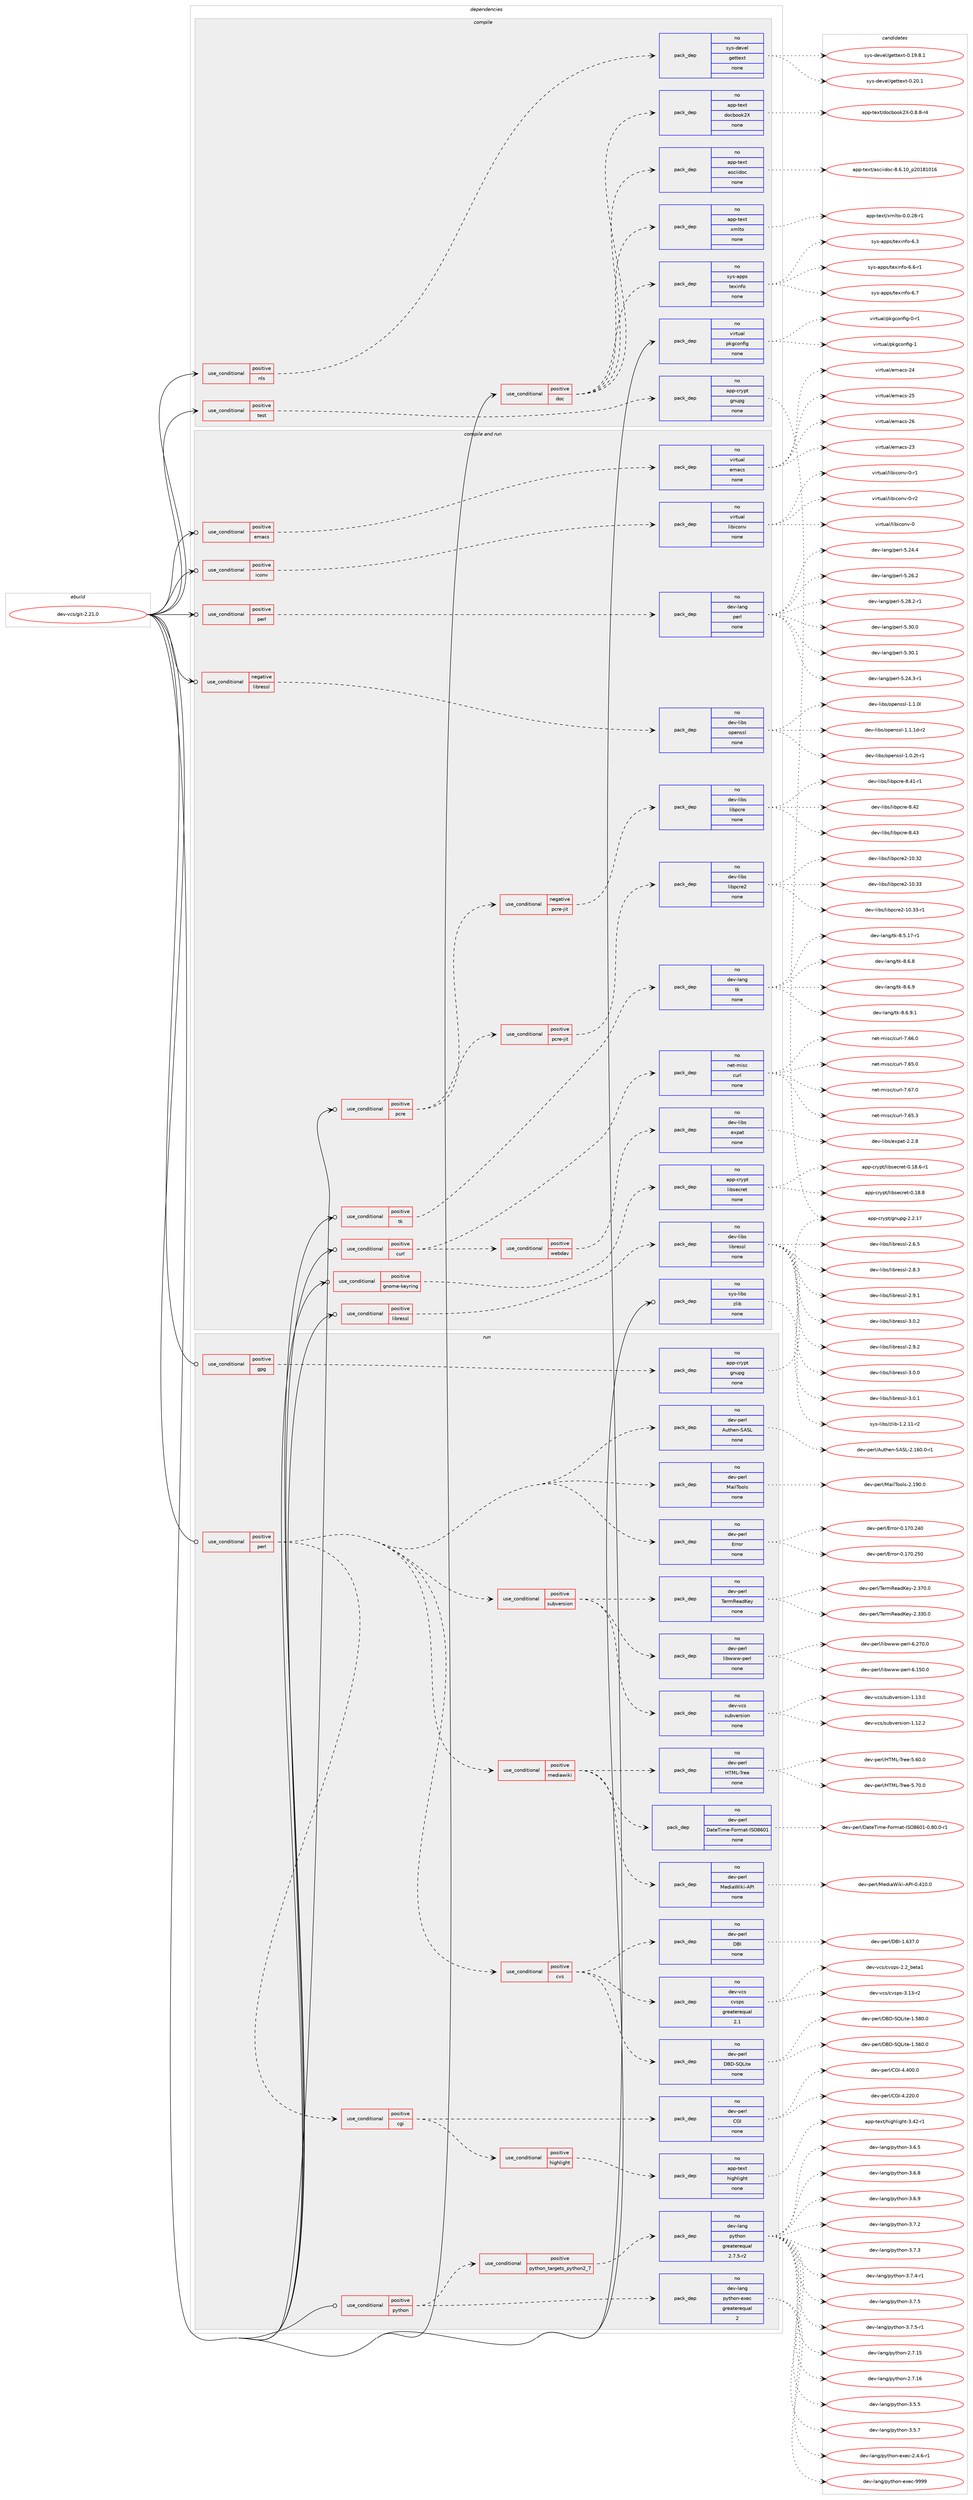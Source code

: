 digraph prolog {

# *************
# Graph options
# *************

newrank=true;
concentrate=true;
compound=true;
graph [rankdir=LR,fontname=Helvetica,fontsize=10,ranksep=1.5];#, ranksep=2.5, nodesep=0.2];
edge  [arrowhead=vee];
node  [fontname=Helvetica,fontsize=10];

# **********
# The ebuild
# **********

subgraph cluster_leftcol {
color=gray;
rank=same;
label=<<i>ebuild</i>>;
id [label="dev-vcs/git-2.21.0", color=red, width=4, href="../dev-vcs/git-2.21.0.svg"];
}

# ****************
# The dependencies
# ****************

subgraph cluster_midcol {
color=gray;
label=<<i>dependencies</i>>;
subgraph cluster_compile {
fillcolor="#eeeeee";
style=filled;
label=<<i>compile</i>>;
subgraph cond183577 {
dependency733646 [label=<<TABLE BORDER="0" CELLBORDER="1" CELLSPACING="0" CELLPADDING="4"><TR><TD ROWSPAN="3" CELLPADDING="10">use_conditional</TD></TR><TR><TD>positive</TD></TR><TR><TD>doc</TD></TR></TABLE>>, shape=none, color=red];
subgraph pack537841 {
dependency733647 [label=<<TABLE BORDER="0" CELLBORDER="1" CELLSPACING="0" CELLPADDING="4" WIDTH="220"><TR><TD ROWSPAN="6" CELLPADDING="30">pack_dep</TD></TR><TR><TD WIDTH="110">no</TD></TR><TR><TD>app-text</TD></TR><TR><TD>asciidoc</TD></TR><TR><TD>none</TD></TR><TR><TD></TD></TR></TABLE>>, shape=none, color=blue];
}
dependency733646:e -> dependency733647:w [weight=20,style="dashed",arrowhead="vee"];
subgraph pack537842 {
dependency733648 [label=<<TABLE BORDER="0" CELLBORDER="1" CELLSPACING="0" CELLPADDING="4" WIDTH="220"><TR><TD ROWSPAN="6" CELLPADDING="30">pack_dep</TD></TR><TR><TD WIDTH="110">no</TD></TR><TR><TD>app-text</TD></TR><TR><TD>docbook2X</TD></TR><TR><TD>none</TD></TR><TR><TD></TD></TR></TABLE>>, shape=none, color=blue];
}
dependency733646:e -> dependency733648:w [weight=20,style="dashed",arrowhead="vee"];
subgraph pack537843 {
dependency733649 [label=<<TABLE BORDER="0" CELLBORDER="1" CELLSPACING="0" CELLPADDING="4" WIDTH="220"><TR><TD ROWSPAN="6" CELLPADDING="30">pack_dep</TD></TR><TR><TD WIDTH="110">no</TD></TR><TR><TD>sys-apps</TD></TR><TR><TD>texinfo</TD></TR><TR><TD>none</TD></TR><TR><TD></TD></TR></TABLE>>, shape=none, color=blue];
}
dependency733646:e -> dependency733649:w [weight=20,style="dashed",arrowhead="vee"];
subgraph pack537844 {
dependency733650 [label=<<TABLE BORDER="0" CELLBORDER="1" CELLSPACING="0" CELLPADDING="4" WIDTH="220"><TR><TD ROWSPAN="6" CELLPADDING="30">pack_dep</TD></TR><TR><TD WIDTH="110">no</TD></TR><TR><TD>app-text</TD></TR><TR><TD>xmlto</TD></TR><TR><TD>none</TD></TR><TR><TD></TD></TR></TABLE>>, shape=none, color=blue];
}
dependency733646:e -> dependency733650:w [weight=20,style="dashed",arrowhead="vee"];
}
id:e -> dependency733646:w [weight=20,style="solid",arrowhead="vee"];
subgraph cond183578 {
dependency733651 [label=<<TABLE BORDER="0" CELLBORDER="1" CELLSPACING="0" CELLPADDING="4"><TR><TD ROWSPAN="3" CELLPADDING="10">use_conditional</TD></TR><TR><TD>positive</TD></TR><TR><TD>nls</TD></TR></TABLE>>, shape=none, color=red];
subgraph pack537845 {
dependency733652 [label=<<TABLE BORDER="0" CELLBORDER="1" CELLSPACING="0" CELLPADDING="4" WIDTH="220"><TR><TD ROWSPAN="6" CELLPADDING="30">pack_dep</TD></TR><TR><TD WIDTH="110">no</TD></TR><TR><TD>sys-devel</TD></TR><TR><TD>gettext</TD></TR><TR><TD>none</TD></TR><TR><TD></TD></TR></TABLE>>, shape=none, color=blue];
}
dependency733651:e -> dependency733652:w [weight=20,style="dashed",arrowhead="vee"];
}
id:e -> dependency733651:w [weight=20,style="solid",arrowhead="vee"];
subgraph cond183579 {
dependency733653 [label=<<TABLE BORDER="0" CELLBORDER="1" CELLSPACING="0" CELLPADDING="4"><TR><TD ROWSPAN="3" CELLPADDING="10">use_conditional</TD></TR><TR><TD>positive</TD></TR><TR><TD>test</TD></TR></TABLE>>, shape=none, color=red];
subgraph pack537846 {
dependency733654 [label=<<TABLE BORDER="0" CELLBORDER="1" CELLSPACING="0" CELLPADDING="4" WIDTH="220"><TR><TD ROWSPAN="6" CELLPADDING="30">pack_dep</TD></TR><TR><TD WIDTH="110">no</TD></TR><TR><TD>app-crypt</TD></TR><TR><TD>gnupg</TD></TR><TR><TD>none</TD></TR><TR><TD></TD></TR></TABLE>>, shape=none, color=blue];
}
dependency733653:e -> dependency733654:w [weight=20,style="dashed",arrowhead="vee"];
}
id:e -> dependency733653:w [weight=20,style="solid",arrowhead="vee"];
subgraph pack537847 {
dependency733655 [label=<<TABLE BORDER="0" CELLBORDER="1" CELLSPACING="0" CELLPADDING="4" WIDTH="220"><TR><TD ROWSPAN="6" CELLPADDING="30">pack_dep</TD></TR><TR><TD WIDTH="110">no</TD></TR><TR><TD>virtual</TD></TR><TR><TD>pkgconfig</TD></TR><TR><TD>none</TD></TR><TR><TD></TD></TR></TABLE>>, shape=none, color=blue];
}
id:e -> dependency733655:w [weight=20,style="solid",arrowhead="vee"];
}
subgraph cluster_compileandrun {
fillcolor="#eeeeee";
style=filled;
label=<<i>compile and run</i>>;
subgraph cond183580 {
dependency733656 [label=<<TABLE BORDER="0" CELLBORDER="1" CELLSPACING="0" CELLPADDING="4"><TR><TD ROWSPAN="3" CELLPADDING="10">use_conditional</TD></TR><TR><TD>negative</TD></TR><TR><TD>libressl</TD></TR></TABLE>>, shape=none, color=red];
subgraph pack537848 {
dependency733657 [label=<<TABLE BORDER="0" CELLBORDER="1" CELLSPACING="0" CELLPADDING="4" WIDTH="220"><TR><TD ROWSPAN="6" CELLPADDING="30">pack_dep</TD></TR><TR><TD WIDTH="110">no</TD></TR><TR><TD>dev-libs</TD></TR><TR><TD>openssl</TD></TR><TR><TD>none</TD></TR><TR><TD></TD></TR></TABLE>>, shape=none, color=blue];
}
dependency733656:e -> dependency733657:w [weight=20,style="dashed",arrowhead="vee"];
}
id:e -> dependency733656:w [weight=20,style="solid",arrowhead="odotvee"];
subgraph cond183581 {
dependency733658 [label=<<TABLE BORDER="0" CELLBORDER="1" CELLSPACING="0" CELLPADDING="4"><TR><TD ROWSPAN="3" CELLPADDING="10">use_conditional</TD></TR><TR><TD>positive</TD></TR><TR><TD>curl</TD></TR></TABLE>>, shape=none, color=red];
subgraph pack537849 {
dependency733659 [label=<<TABLE BORDER="0" CELLBORDER="1" CELLSPACING="0" CELLPADDING="4" WIDTH="220"><TR><TD ROWSPAN="6" CELLPADDING="30">pack_dep</TD></TR><TR><TD WIDTH="110">no</TD></TR><TR><TD>net-misc</TD></TR><TR><TD>curl</TD></TR><TR><TD>none</TD></TR><TR><TD></TD></TR></TABLE>>, shape=none, color=blue];
}
dependency733658:e -> dependency733659:w [weight=20,style="dashed",arrowhead="vee"];
subgraph cond183582 {
dependency733660 [label=<<TABLE BORDER="0" CELLBORDER="1" CELLSPACING="0" CELLPADDING="4"><TR><TD ROWSPAN="3" CELLPADDING="10">use_conditional</TD></TR><TR><TD>positive</TD></TR><TR><TD>webdav</TD></TR></TABLE>>, shape=none, color=red];
subgraph pack537850 {
dependency733661 [label=<<TABLE BORDER="0" CELLBORDER="1" CELLSPACING="0" CELLPADDING="4" WIDTH="220"><TR><TD ROWSPAN="6" CELLPADDING="30">pack_dep</TD></TR><TR><TD WIDTH="110">no</TD></TR><TR><TD>dev-libs</TD></TR><TR><TD>expat</TD></TR><TR><TD>none</TD></TR><TR><TD></TD></TR></TABLE>>, shape=none, color=blue];
}
dependency733660:e -> dependency733661:w [weight=20,style="dashed",arrowhead="vee"];
}
dependency733658:e -> dependency733660:w [weight=20,style="dashed",arrowhead="vee"];
}
id:e -> dependency733658:w [weight=20,style="solid",arrowhead="odotvee"];
subgraph cond183583 {
dependency733662 [label=<<TABLE BORDER="0" CELLBORDER="1" CELLSPACING="0" CELLPADDING="4"><TR><TD ROWSPAN="3" CELLPADDING="10">use_conditional</TD></TR><TR><TD>positive</TD></TR><TR><TD>emacs</TD></TR></TABLE>>, shape=none, color=red];
subgraph pack537851 {
dependency733663 [label=<<TABLE BORDER="0" CELLBORDER="1" CELLSPACING="0" CELLPADDING="4" WIDTH="220"><TR><TD ROWSPAN="6" CELLPADDING="30">pack_dep</TD></TR><TR><TD WIDTH="110">no</TD></TR><TR><TD>virtual</TD></TR><TR><TD>emacs</TD></TR><TR><TD>none</TD></TR><TR><TD></TD></TR></TABLE>>, shape=none, color=blue];
}
dependency733662:e -> dependency733663:w [weight=20,style="dashed",arrowhead="vee"];
}
id:e -> dependency733662:w [weight=20,style="solid",arrowhead="odotvee"];
subgraph cond183584 {
dependency733664 [label=<<TABLE BORDER="0" CELLBORDER="1" CELLSPACING="0" CELLPADDING="4"><TR><TD ROWSPAN="3" CELLPADDING="10">use_conditional</TD></TR><TR><TD>positive</TD></TR><TR><TD>gnome-keyring</TD></TR></TABLE>>, shape=none, color=red];
subgraph pack537852 {
dependency733665 [label=<<TABLE BORDER="0" CELLBORDER="1" CELLSPACING="0" CELLPADDING="4" WIDTH="220"><TR><TD ROWSPAN="6" CELLPADDING="30">pack_dep</TD></TR><TR><TD WIDTH="110">no</TD></TR><TR><TD>app-crypt</TD></TR><TR><TD>libsecret</TD></TR><TR><TD>none</TD></TR><TR><TD></TD></TR></TABLE>>, shape=none, color=blue];
}
dependency733664:e -> dependency733665:w [weight=20,style="dashed",arrowhead="vee"];
}
id:e -> dependency733664:w [weight=20,style="solid",arrowhead="odotvee"];
subgraph cond183585 {
dependency733666 [label=<<TABLE BORDER="0" CELLBORDER="1" CELLSPACING="0" CELLPADDING="4"><TR><TD ROWSPAN="3" CELLPADDING="10">use_conditional</TD></TR><TR><TD>positive</TD></TR><TR><TD>iconv</TD></TR></TABLE>>, shape=none, color=red];
subgraph pack537853 {
dependency733667 [label=<<TABLE BORDER="0" CELLBORDER="1" CELLSPACING="0" CELLPADDING="4" WIDTH="220"><TR><TD ROWSPAN="6" CELLPADDING="30">pack_dep</TD></TR><TR><TD WIDTH="110">no</TD></TR><TR><TD>virtual</TD></TR><TR><TD>libiconv</TD></TR><TR><TD>none</TD></TR><TR><TD></TD></TR></TABLE>>, shape=none, color=blue];
}
dependency733666:e -> dependency733667:w [weight=20,style="dashed",arrowhead="vee"];
}
id:e -> dependency733666:w [weight=20,style="solid",arrowhead="odotvee"];
subgraph cond183586 {
dependency733668 [label=<<TABLE BORDER="0" CELLBORDER="1" CELLSPACING="0" CELLPADDING="4"><TR><TD ROWSPAN="3" CELLPADDING="10">use_conditional</TD></TR><TR><TD>positive</TD></TR><TR><TD>libressl</TD></TR></TABLE>>, shape=none, color=red];
subgraph pack537854 {
dependency733669 [label=<<TABLE BORDER="0" CELLBORDER="1" CELLSPACING="0" CELLPADDING="4" WIDTH="220"><TR><TD ROWSPAN="6" CELLPADDING="30">pack_dep</TD></TR><TR><TD WIDTH="110">no</TD></TR><TR><TD>dev-libs</TD></TR><TR><TD>libressl</TD></TR><TR><TD>none</TD></TR><TR><TD></TD></TR></TABLE>>, shape=none, color=blue];
}
dependency733668:e -> dependency733669:w [weight=20,style="dashed",arrowhead="vee"];
}
id:e -> dependency733668:w [weight=20,style="solid",arrowhead="odotvee"];
subgraph cond183587 {
dependency733670 [label=<<TABLE BORDER="0" CELLBORDER="1" CELLSPACING="0" CELLPADDING="4"><TR><TD ROWSPAN="3" CELLPADDING="10">use_conditional</TD></TR><TR><TD>positive</TD></TR><TR><TD>pcre</TD></TR></TABLE>>, shape=none, color=red];
subgraph cond183588 {
dependency733671 [label=<<TABLE BORDER="0" CELLBORDER="1" CELLSPACING="0" CELLPADDING="4"><TR><TD ROWSPAN="3" CELLPADDING="10">use_conditional</TD></TR><TR><TD>positive</TD></TR><TR><TD>pcre-jit</TD></TR></TABLE>>, shape=none, color=red];
subgraph pack537855 {
dependency733672 [label=<<TABLE BORDER="0" CELLBORDER="1" CELLSPACING="0" CELLPADDING="4" WIDTH="220"><TR><TD ROWSPAN="6" CELLPADDING="30">pack_dep</TD></TR><TR><TD WIDTH="110">no</TD></TR><TR><TD>dev-libs</TD></TR><TR><TD>libpcre2</TD></TR><TR><TD>none</TD></TR><TR><TD></TD></TR></TABLE>>, shape=none, color=blue];
}
dependency733671:e -> dependency733672:w [weight=20,style="dashed",arrowhead="vee"];
}
dependency733670:e -> dependency733671:w [weight=20,style="dashed",arrowhead="vee"];
subgraph cond183589 {
dependency733673 [label=<<TABLE BORDER="0" CELLBORDER="1" CELLSPACING="0" CELLPADDING="4"><TR><TD ROWSPAN="3" CELLPADDING="10">use_conditional</TD></TR><TR><TD>negative</TD></TR><TR><TD>pcre-jit</TD></TR></TABLE>>, shape=none, color=red];
subgraph pack537856 {
dependency733674 [label=<<TABLE BORDER="0" CELLBORDER="1" CELLSPACING="0" CELLPADDING="4" WIDTH="220"><TR><TD ROWSPAN="6" CELLPADDING="30">pack_dep</TD></TR><TR><TD WIDTH="110">no</TD></TR><TR><TD>dev-libs</TD></TR><TR><TD>libpcre</TD></TR><TR><TD>none</TD></TR><TR><TD></TD></TR></TABLE>>, shape=none, color=blue];
}
dependency733673:e -> dependency733674:w [weight=20,style="dashed",arrowhead="vee"];
}
dependency733670:e -> dependency733673:w [weight=20,style="dashed",arrowhead="vee"];
}
id:e -> dependency733670:w [weight=20,style="solid",arrowhead="odotvee"];
subgraph cond183590 {
dependency733675 [label=<<TABLE BORDER="0" CELLBORDER="1" CELLSPACING="0" CELLPADDING="4"><TR><TD ROWSPAN="3" CELLPADDING="10">use_conditional</TD></TR><TR><TD>positive</TD></TR><TR><TD>perl</TD></TR></TABLE>>, shape=none, color=red];
subgraph pack537857 {
dependency733676 [label=<<TABLE BORDER="0" CELLBORDER="1" CELLSPACING="0" CELLPADDING="4" WIDTH="220"><TR><TD ROWSPAN="6" CELLPADDING="30">pack_dep</TD></TR><TR><TD WIDTH="110">no</TD></TR><TR><TD>dev-lang</TD></TR><TR><TD>perl</TD></TR><TR><TD>none</TD></TR><TR><TD></TD></TR></TABLE>>, shape=none, color=blue];
}
dependency733675:e -> dependency733676:w [weight=20,style="dashed",arrowhead="vee"];
}
id:e -> dependency733675:w [weight=20,style="solid",arrowhead="odotvee"];
subgraph cond183591 {
dependency733677 [label=<<TABLE BORDER="0" CELLBORDER="1" CELLSPACING="0" CELLPADDING="4"><TR><TD ROWSPAN="3" CELLPADDING="10">use_conditional</TD></TR><TR><TD>positive</TD></TR><TR><TD>tk</TD></TR></TABLE>>, shape=none, color=red];
subgraph pack537858 {
dependency733678 [label=<<TABLE BORDER="0" CELLBORDER="1" CELLSPACING="0" CELLPADDING="4" WIDTH="220"><TR><TD ROWSPAN="6" CELLPADDING="30">pack_dep</TD></TR><TR><TD WIDTH="110">no</TD></TR><TR><TD>dev-lang</TD></TR><TR><TD>tk</TD></TR><TR><TD>none</TD></TR><TR><TD></TD></TR></TABLE>>, shape=none, color=blue];
}
dependency733677:e -> dependency733678:w [weight=20,style="dashed",arrowhead="vee"];
}
id:e -> dependency733677:w [weight=20,style="solid",arrowhead="odotvee"];
subgraph pack537859 {
dependency733679 [label=<<TABLE BORDER="0" CELLBORDER="1" CELLSPACING="0" CELLPADDING="4" WIDTH="220"><TR><TD ROWSPAN="6" CELLPADDING="30">pack_dep</TD></TR><TR><TD WIDTH="110">no</TD></TR><TR><TD>sys-libs</TD></TR><TR><TD>zlib</TD></TR><TR><TD>none</TD></TR><TR><TD></TD></TR></TABLE>>, shape=none, color=blue];
}
id:e -> dependency733679:w [weight=20,style="solid",arrowhead="odotvee"];
}
subgraph cluster_run {
fillcolor="#eeeeee";
style=filled;
label=<<i>run</i>>;
subgraph cond183592 {
dependency733680 [label=<<TABLE BORDER="0" CELLBORDER="1" CELLSPACING="0" CELLPADDING="4"><TR><TD ROWSPAN="3" CELLPADDING="10">use_conditional</TD></TR><TR><TD>positive</TD></TR><TR><TD>gpg</TD></TR></TABLE>>, shape=none, color=red];
subgraph pack537860 {
dependency733681 [label=<<TABLE BORDER="0" CELLBORDER="1" CELLSPACING="0" CELLPADDING="4" WIDTH="220"><TR><TD ROWSPAN="6" CELLPADDING="30">pack_dep</TD></TR><TR><TD WIDTH="110">no</TD></TR><TR><TD>app-crypt</TD></TR><TR><TD>gnupg</TD></TR><TR><TD>none</TD></TR><TR><TD></TD></TR></TABLE>>, shape=none, color=blue];
}
dependency733680:e -> dependency733681:w [weight=20,style="dashed",arrowhead="vee"];
}
id:e -> dependency733680:w [weight=20,style="solid",arrowhead="odot"];
subgraph cond183593 {
dependency733682 [label=<<TABLE BORDER="0" CELLBORDER="1" CELLSPACING="0" CELLPADDING="4"><TR><TD ROWSPAN="3" CELLPADDING="10">use_conditional</TD></TR><TR><TD>positive</TD></TR><TR><TD>perl</TD></TR></TABLE>>, shape=none, color=red];
subgraph pack537861 {
dependency733683 [label=<<TABLE BORDER="0" CELLBORDER="1" CELLSPACING="0" CELLPADDING="4" WIDTH="220"><TR><TD ROWSPAN="6" CELLPADDING="30">pack_dep</TD></TR><TR><TD WIDTH="110">no</TD></TR><TR><TD>dev-perl</TD></TR><TR><TD>Error</TD></TR><TR><TD>none</TD></TR><TR><TD></TD></TR></TABLE>>, shape=none, color=blue];
}
dependency733682:e -> dependency733683:w [weight=20,style="dashed",arrowhead="vee"];
subgraph pack537862 {
dependency733684 [label=<<TABLE BORDER="0" CELLBORDER="1" CELLSPACING="0" CELLPADDING="4" WIDTH="220"><TR><TD ROWSPAN="6" CELLPADDING="30">pack_dep</TD></TR><TR><TD WIDTH="110">no</TD></TR><TR><TD>dev-perl</TD></TR><TR><TD>MailTools</TD></TR><TR><TD>none</TD></TR><TR><TD></TD></TR></TABLE>>, shape=none, color=blue];
}
dependency733682:e -> dependency733684:w [weight=20,style="dashed",arrowhead="vee"];
subgraph pack537863 {
dependency733685 [label=<<TABLE BORDER="0" CELLBORDER="1" CELLSPACING="0" CELLPADDING="4" WIDTH="220"><TR><TD ROWSPAN="6" CELLPADDING="30">pack_dep</TD></TR><TR><TD WIDTH="110">no</TD></TR><TR><TD>dev-perl</TD></TR><TR><TD>Authen-SASL</TD></TR><TR><TD>none</TD></TR><TR><TD></TD></TR></TABLE>>, shape=none, color=blue];
}
dependency733682:e -> dependency733685:w [weight=20,style="dashed",arrowhead="vee"];
subgraph cond183594 {
dependency733686 [label=<<TABLE BORDER="0" CELLBORDER="1" CELLSPACING="0" CELLPADDING="4"><TR><TD ROWSPAN="3" CELLPADDING="10">use_conditional</TD></TR><TR><TD>positive</TD></TR><TR><TD>cgi</TD></TR></TABLE>>, shape=none, color=red];
subgraph pack537864 {
dependency733687 [label=<<TABLE BORDER="0" CELLBORDER="1" CELLSPACING="0" CELLPADDING="4" WIDTH="220"><TR><TD ROWSPAN="6" CELLPADDING="30">pack_dep</TD></TR><TR><TD WIDTH="110">no</TD></TR><TR><TD>dev-perl</TD></TR><TR><TD>CGI</TD></TR><TR><TD>none</TD></TR><TR><TD></TD></TR></TABLE>>, shape=none, color=blue];
}
dependency733686:e -> dependency733687:w [weight=20,style="dashed",arrowhead="vee"];
subgraph cond183595 {
dependency733688 [label=<<TABLE BORDER="0" CELLBORDER="1" CELLSPACING="0" CELLPADDING="4"><TR><TD ROWSPAN="3" CELLPADDING="10">use_conditional</TD></TR><TR><TD>positive</TD></TR><TR><TD>highlight</TD></TR></TABLE>>, shape=none, color=red];
subgraph pack537865 {
dependency733689 [label=<<TABLE BORDER="0" CELLBORDER="1" CELLSPACING="0" CELLPADDING="4" WIDTH="220"><TR><TD ROWSPAN="6" CELLPADDING="30">pack_dep</TD></TR><TR><TD WIDTH="110">no</TD></TR><TR><TD>app-text</TD></TR><TR><TD>highlight</TD></TR><TR><TD>none</TD></TR><TR><TD></TD></TR></TABLE>>, shape=none, color=blue];
}
dependency733688:e -> dependency733689:w [weight=20,style="dashed",arrowhead="vee"];
}
dependency733686:e -> dependency733688:w [weight=20,style="dashed",arrowhead="vee"];
}
dependency733682:e -> dependency733686:w [weight=20,style="dashed",arrowhead="vee"];
subgraph cond183596 {
dependency733690 [label=<<TABLE BORDER="0" CELLBORDER="1" CELLSPACING="0" CELLPADDING="4"><TR><TD ROWSPAN="3" CELLPADDING="10">use_conditional</TD></TR><TR><TD>positive</TD></TR><TR><TD>cvs</TD></TR></TABLE>>, shape=none, color=red];
subgraph pack537866 {
dependency733691 [label=<<TABLE BORDER="0" CELLBORDER="1" CELLSPACING="0" CELLPADDING="4" WIDTH="220"><TR><TD ROWSPAN="6" CELLPADDING="30">pack_dep</TD></TR><TR><TD WIDTH="110">no</TD></TR><TR><TD>dev-vcs</TD></TR><TR><TD>cvsps</TD></TR><TR><TD>greaterequal</TD></TR><TR><TD>2.1</TD></TR></TABLE>>, shape=none, color=blue];
}
dependency733690:e -> dependency733691:w [weight=20,style="dashed",arrowhead="vee"];
subgraph pack537867 {
dependency733692 [label=<<TABLE BORDER="0" CELLBORDER="1" CELLSPACING="0" CELLPADDING="4" WIDTH="220"><TR><TD ROWSPAN="6" CELLPADDING="30">pack_dep</TD></TR><TR><TD WIDTH="110">no</TD></TR><TR><TD>dev-perl</TD></TR><TR><TD>DBI</TD></TR><TR><TD>none</TD></TR><TR><TD></TD></TR></TABLE>>, shape=none, color=blue];
}
dependency733690:e -> dependency733692:w [weight=20,style="dashed",arrowhead="vee"];
subgraph pack537868 {
dependency733693 [label=<<TABLE BORDER="0" CELLBORDER="1" CELLSPACING="0" CELLPADDING="4" WIDTH="220"><TR><TD ROWSPAN="6" CELLPADDING="30">pack_dep</TD></TR><TR><TD WIDTH="110">no</TD></TR><TR><TD>dev-perl</TD></TR><TR><TD>DBD-SQLite</TD></TR><TR><TD>none</TD></TR><TR><TD></TD></TR></TABLE>>, shape=none, color=blue];
}
dependency733690:e -> dependency733693:w [weight=20,style="dashed",arrowhead="vee"];
}
dependency733682:e -> dependency733690:w [weight=20,style="dashed",arrowhead="vee"];
subgraph cond183597 {
dependency733694 [label=<<TABLE BORDER="0" CELLBORDER="1" CELLSPACING="0" CELLPADDING="4"><TR><TD ROWSPAN="3" CELLPADDING="10">use_conditional</TD></TR><TR><TD>positive</TD></TR><TR><TD>mediawiki</TD></TR></TABLE>>, shape=none, color=red];
subgraph pack537869 {
dependency733695 [label=<<TABLE BORDER="0" CELLBORDER="1" CELLSPACING="0" CELLPADDING="4" WIDTH="220"><TR><TD ROWSPAN="6" CELLPADDING="30">pack_dep</TD></TR><TR><TD WIDTH="110">no</TD></TR><TR><TD>dev-perl</TD></TR><TR><TD>DateTime-Format-ISO8601</TD></TR><TR><TD>none</TD></TR><TR><TD></TD></TR></TABLE>>, shape=none, color=blue];
}
dependency733694:e -> dependency733695:w [weight=20,style="dashed",arrowhead="vee"];
subgraph pack537870 {
dependency733696 [label=<<TABLE BORDER="0" CELLBORDER="1" CELLSPACING="0" CELLPADDING="4" WIDTH="220"><TR><TD ROWSPAN="6" CELLPADDING="30">pack_dep</TD></TR><TR><TD WIDTH="110">no</TD></TR><TR><TD>dev-perl</TD></TR><TR><TD>HTML-Tree</TD></TR><TR><TD>none</TD></TR><TR><TD></TD></TR></TABLE>>, shape=none, color=blue];
}
dependency733694:e -> dependency733696:w [weight=20,style="dashed",arrowhead="vee"];
subgraph pack537871 {
dependency733697 [label=<<TABLE BORDER="0" CELLBORDER="1" CELLSPACING="0" CELLPADDING="4" WIDTH="220"><TR><TD ROWSPAN="6" CELLPADDING="30">pack_dep</TD></TR><TR><TD WIDTH="110">no</TD></TR><TR><TD>dev-perl</TD></TR><TR><TD>MediaWiki-API</TD></TR><TR><TD>none</TD></TR><TR><TD></TD></TR></TABLE>>, shape=none, color=blue];
}
dependency733694:e -> dependency733697:w [weight=20,style="dashed",arrowhead="vee"];
}
dependency733682:e -> dependency733694:w [weight=20,style="dashed",arrowhead="vee"];
subgraph cond183598 {
dependency733698 [label=<<TABLE BORDER="0" CELLBORDER="1" CELLSPACING="0" CELLPADDING="4"><TR><TD ROWSPAN="3" CELLPADDING="10">use_conditional</TD></TR><TR><TD>positive</TD></TR><TR><TD>subversion</TD></TR></TABLE>>, shape=none, color=red];
subgraph pack537872 {
dependency733699 [label=<<TABLE BORDER="0" CELLBORDER="1" CELLSPACING="0" CELLPADDING="4" WIDTH="220"><TR><TD ROWSPAN="6" CELLPADDING="30">pack_dep</TD></TR><TR><TD WIDTH="110">no</TD></TR><TR><TD>dev-vcs</TD></TR><TR><TD>subversion</TD></TR><TR><TD>none</TD></TR><TR><TD></TD></TR></TABLE>>, shape=none, color=blue];
}
dependency733698:e -> dependency733699:w [weight=20,style="dashed",arrowhead="vee"];
subgraph pack537873 {
dependency733700 [label=<<TABLE BORDER="0" CELLBORDER="1" CELLSPACING="0" CELLPADDING="4" WIDTH="220"><TR><TD ROWSPAN="6" CELLPADDING="30">pack_dep</TD></TR><TR><TD WIDTH="110">no</TD></TR><TR><TD>dev-perl</TD></TR><TR><TD>libwww-perl</TD></TR><TR><TD>none</TD></TR><TR><TD></TD></TR></TABLE>>, shape=none, color=blue];
}
dependency733698:e -> dependency733700:w [weight=20,style="dashed",arrowhead="vee"];
subgraph pack537874 {
dependency733701 [label=<<TABLE BORDER="0" CELLBORDER="1" CELLSPACING="0" CELLPADDING="4" WIDTH="220"><TR><TD ROWSPAN="6" CELLPADDING="30">pack_dep</TD></TR><TR><TD WIDTH="110">no</TD></TR><TR><TD>dev-perl</TD></TR><TR><TD>TermReadKey</TD></TR><TR><TD>none</TD></TR><TR><TD></TD></TR></TABLE>>, shape=none, color=blue];
}
dependency733698:e -> dependency733701:w [weight=20,style="dashed",arrowhead="vee"];
}
dependency733682:e -> dependency733698:w [weight=20,style="dashed",arrowhead="vee"];
}
id:e -> dependency733682:w [weight=20,style="solid",arrowhead="odot"];
subgraph cond183599 {
dependency733702 [label=<<TABLE BORDER="0" CELLBORDER="1" CELLSPACING="0" CELLPADDING="4"><TR><TD ROWSPAN="3" CELLPADDING="10">use_conditional</TD></TR><TR><TD>positive</TD></TR><TR><TD>python</TD></TR></TABLE>>, shape=none, color=red];
subgraph cond183600 {
dependency733703 [label=<<TABLE BORDER="0" CELLBORDER="1" CELLSPACING="0" CELLPADDING="4"><TR><TD ROWSPAN="3" CELLPADDING="10">use_conditional</TD></TR><TR><TD>positive</TD></TR><TR><TD>python_targets_python2_7</TD></TR></TABLE>>, shape=none, color=red];
subgraph pack537875 {
dependency733704 [label=<<TABLE BORDER="0" CELLBORDER="1" CELLSPACING="0" CELLPADDING="4" WIDTH="220"><TR><TD ROWSPAN="6" CELLPADDING="30">pack_dep</TD></TR><TR><TD WIDTH="110">no</TD></TR><TR><TD>dev-lang</TD></TR><TR><TD>python</TD></TR><TR><TD>greaterequal</TD></TR><TR><TD>2.7.5-r2</TD></TR></TABLE>>, shape=none, color=blue];
}
dependency733703:e -> dependency733704:w [weight=20,style="dashed",arrowhead="vee"];
}
dependency733702:e -> dependency733703:w [weight=20,style="dashed",arrowhead="vee"];
subgraph pack537876 {
dependency733705 [label=<<TABLE BORDER="0" CELLBORDER="1" CELLSPACING="0" CELLPADDING="4" WIDTH="220"><TR><TD ROWSPAN="6" CELLPADDING="30">pack_dep</TD></TR><TR><TD WIDTH="110">no</TD></TR><TR><TD>dev-lang</TD></TR><TR><TD>python-exec</TD></TR><TR><TD>greaterequal</TD></TR><TR><TD>2</TD></TR></TABLE>>, shape=none, color=blue];
}
dependency733702:e -> dependency733705:w [weight=20,style="dashed",arrowhead="vee"];
}
id:e -> dependency733702:w [weight=20,style="solid",arrowhead="odot"];
}
}

# **************
# The candidates
# **************

subgraph cluster_choices {
rank=same;
color=gray;
label=<<i>candidates</i>>;

subgraph choice537841 {
color=black;
nodesep=1;
choice97112112451161011201164797115991051051001119945564654464948951125048495649484954 [label="app-text/asciidoc-8.6.10_p20181016", color=red, width=4,href="../app-text/asciidoc-8.6.10_p20181016.svg"];
dependency733647:e -> choice97112112451161011201164797115991051051001119945564654464948951125048495649484954:w [style=dotted,weight="100"];
}
subgraph choice537842 {
color=black;
nodesep=1;
choice971121124511610112011647100111999811111110750884548465646564511452 [label="app-text/docbook2X-0.8.8-r4", color=red, width=4,href="../app-text/docbook2X-0.8.8-r4.svg"];
dependency733648:e -> choice971121124511610112011647100111999811111110750884548465646564511452:w [style=dotted,weight="100"];
}
subgraph choice537843 {
color=black;
nodesep=1;
choice11512111545971121121154711610112010511010211145544651 [label="sys-apps/texinfo-6.3", color=red, width=4,href="../sys-apps/texinfo-6.3.svg"];
choice115121115459711211211547116101120105110102111455446544511449 [label="sys-apps/texinfo-6.6-r1", color=red, width=4,href="../sys-apps/texinfo-6.6-r1.svg"];
choice11512111545971121121154711610112010511010211145544655 [label="sys-apps/texinfo-6.7", color=red, width=4,href="../sys-apps/texinfo-6.7.svg"];
dependency733649:e -> choice11512111545971121121154711610112010511010211145544651:w [style=dotted,weight="100"];
dependency733649:e -> choice115121115459711211211547116101120105110102111455446544511449:w [style=dotted,weight="100"];
dependency733649:e -> choice11512111545971121121154711610112010511010211145544655:w [style=dotted,weight="100"];
}
subgraph choice537844 {
color=black;
nodesep=1;
choice971121124511610112011647120109108116111454846484650564511449 [label="app-text/xmlto-0.0.28-r1", color=red, width=4,href="../app-text/xmlto-0.0.28-r1.svg"];
dependency733650:e -> choice971121124511610112011647120109108116111454846484650564511449:w [style=dotted,weight="100"];
}
subgraph choice537845 {
color=black;
nodesep=1;
choice1151211154510010111810110847103101116116101120116454846495746564649 [label="sys-devel/gettext-0.19.8.1", color=red, width=4,href="../sys-devel/gettext-0.19.8.1.svg"];
choice115121115451001011181011084710310111611610112011645484650484649 [label="sys-devel/gettext-0.20.1", color=red, width=4,href="../sys-devel/gettext-0.20.1.svg"];
dependency733652:e -> choice1151211154510010111810110847103101116116101120116454846495746564649:w [style=dotted,weight="100"];
dependency733652:e -> choice115121115451001011181011084710310111611610112011645484650484649:w [style=dotted,weight="100"];
}
subgraph choice537846 {
color=black;
nodesep=1;
choice9711211245991141211121164710311011711210345504650464955 [label="app-crypt/gnupg-2.2.17", color=red, width=4,href="../app-crypt/gnupg-2.2.17.svg"];
dependency733654:e -> choice9711211245991141211121164710311011711210345504650464955:w [style=dotted,weight="100"];
}
subgraph choice537847 {
color=black;
nodesep=1;
choice11810511411611797108471121071039911111010210510345484511449 [label="virtual/pkgconfig-0-r1", color=red, width=4,href="../virtual/pkgconfig-0-r1.svg"];
choice1181051141161179710847112107103991111101021051034549 [label="virtual/pkgconfig-1", color=red, width=4,href="../virtual/pkgconfig-1.svg"];
dependency733655:e -> choice11810511411611797108471121071039911111010210510345484511449:w [style=dotted,weight="100"];
dependency733655:e -> choice1181051141161179710847112107103991111101021051034549:w [style=dotted,weight="100"];
}
subgraph choice537848 {
color=black;
nodesep=1;
choice1001011184510810598115471111121011101151151084549464846501164511449 [label="dev-libs/openssl-1.0.2t-r1", color=red, width=4,href="../dev-libs/openssl-1.0.2t-r1.svg"];
choice100101118451081059811547111112101110115115108454946494648108 [label="dev-libs/openssl-1.1.0l", color=red, width=4,href="../dev-libs/openssl-1.1.0l.svg"];
choice1001011184510810598115471111121011101151151084549464946491004511450 [label="dev-libs/openssl-1.1.1d-r2", color=red, width=4,href="../dev-libs/openssl-1.1.1d-r2.svg"];
dependency733657:e -> choice1001011184510810598115471111121011101151151084549464846501164511449:w [style=dotted,weight="100"];
dependency733657:e -> choice100101118451081059811547111112101110115115108454946494648108:w [style=dotted,weight="100"];
dependency733657:e -> choice1001011184510810598115471111121011101151151084549464946491004511450:w [style=dotted,weight="100"];
}
subgraph choice537849 {
color=black;
nodesep=1;
choice1101011164510910511599479911711410845554654534648 [label="net-misc/curl-7.65.0", color=red, width=4,href="../net-misc/curl-7.65.0.svg"];
choice1101011164510910511599479911711410845554654534651 [label="net-misc/curl-7.65.3", color=red, width=4,href="../net-misc/curl-7.65.3.svg"];
choice1101011164510910511599479911711410845554654544648 [label="net-misc/curl-7.66.0", color=red, width=4,href="../net-misc/curl-7.66.0.svg"];
choice1101011164510910511599479911711410845554654554648 [label="net-misc/curl-7.67.0", color=red, width=4,href="../net-misc/curl-7.67.0.svg"];
dependency733659:e -> choice1101011164510910511599479911711410845554654534648:w [style=dotted,weight="100"];
dependency733659:e -> choice1101011164510910511599479911711410845554654534651:w [style=dotted,weight="100"];
dependency733659:e -> choice1101011164510910511599479911711410845554654544648:w [style=dotted,weight="100"];
dependency733659:e -> choice1101011164510910511599479911711410845554654554648:w [style=dotted,weight="100"];
}
subgraph choice537850 {
color=black;
nodesep=1;
choice10010111845108105981154710112011297116455046504656 [label="dev-libs/expat-2.2.8", color=red, width=4,href="../dev-libs/expat-2.2.8.svg"];
dependency733661:e -> choice10010111845108105981154710112011297116455046504656:w [style=dotted,weight="100"];
}
subgraph choice537851 {
color=black;
nodesep=1;
choice11810511411611797108471011099799115455051 [label="virtual/emacs-23", color=red, width=4,href="../virtual/emacs-23.svg"];
choice11810511411611797108471011099799115455052 [label="virtual/emacs-24", color=red, width=4,href="../virtual/emacs-24.svg"];
choice11810511411611797108471011099799115455053 [label="virtual/emacs-25", color=red, width=4,href="../virtual/emacs-25.svg"];
choice11810511411611797108471011099799115455054 [label="virtual/emacs-26", color=red, width=4,href="../virtual/emacs-26.svg"];
dependency733663:e -> choice11810511411611797108471011099799115455051:w [style=dotted,weight="100"];
dependency733663:e -> choice11810511411611797108471011099799115455052:w [style=dotted,weight="100"];
dependency733663:e -> choice11810511411611797108471011099799115455053:w [style=dotted,weight="100"];
dependency733663:e -> choice11810511411611797108471011099799115455054:w [style=dotted,weight="100"];
}
subgraph choice537852 {
color=black;
nodesep=1;
choice971121124599114121112116471081059811510199114101116454846495646544511449 [label="app-crypt/libsecret-0.18.6-r1", color=red, width=4,href="../app-crypt/libsecret-0.18.6-r1.svg"];
choice97112112459911412111211647108105981151019911410111645484649564656 [label="app-crypt/libsecret-0.18.8", color=red, width=4,href="../app-crypt/libsecret-0.18.8.svg"];
dependency733665:e -> choice971121124599114121112116471081059811510199114101116454846495646544511449:w [style=dotted,weight="100"];
dependency733665:e -> choice97112112459911412111211647108105981151019911410111645484649564656:w [style=dotted,weight="100"];
}
subgraph choice537853 {
color=black;
nodesep=1;
choice118105114116117971084710810598105991111101184548 [label="virtual/libiconv-0", color=red, width=4,href="../virtual/libiconv-0.svg"];
choice1181051141161179710847108105981059911111011845484511449 [label="virtual/libiconv-0-r1", color=red, width=4,href="../virtual/libiconv-0-r1.svg"];
choice1181051141161179710847108105981059911111011845484511450 [label="virtual/libiconv-0-r2", color=red, width=4,href="../virtual/libiconv-0-r2.svg"];
dependency733667:e -> choice118105114116117971084710810598105991111101184548:w [style=dotted,weight="100"];
dependency733667:e -> choice1181051141161179710847108105981059911111011845484511449:w [style=dotted,weight="100"];
dependency733667:e -> choice1181051141161179710847108105981059911111011845484511450:w [style=dotted,weight="100"];
}
subgraph choice537854 {
color=black;
nodesep=1;
choice10010111845108105981154710810598114101115115108455046544653 [label="dev-libs/libressl-2.6.5", color=red, width=4,href="../dev-libs/libressl-2.6.5.svg"];
choice10010111845108105981154710810598114101115115108455046564651 [label="dev-libs/libressl-2.8.3", color=red, width=4,href="../dev-libs/libressl-2.8.3.svg"];
choice10010111845108105981154710810598114101115115108455046574649 [label="dev-libs/libressl-2.9.1", color=red, width=4,href="../dev-libs/libressl-2.9.1.svg"];
choice10010111845108105981154710810598114101115115108455046574650 [label="dev-libs/libressl-2.9.2", color=red, width=4,href="../dev-libs/libressl-2.9.2.svg"];
choice10010111845108105981154710810598114101115115108455146484648 [label="dev-libs/libressl-3.0.0", color=red, width=4,href="../dev-libs/libressl-3.0.0.svg"];
choice10010111845108105981154710810598114101115115108455146484649 [label="dev-libs/libressl-3.0.1", color=red, width=4,href="../dev-libs/libressl-3.0.1.svg"];
choice10010111845108105981154710810598114101115115108455146484650 [label="dev-libs/libressl-3.0.2", color=red, width=4,href="../dev-libs/libressl-3.0.2.svg"];
dependency733669:e -> choice10010111845108105981154710810598114101115115108455046544653:w [style=dotted,weight="100"];
dependency733669:e -> choice10010111845108105981154710810598114101115115108455046564651:w [style=dotted,weight="100"];
dependency733669:e -> choice10010111845108105981154710810598114101115115108455046574649:w [style=dotted,weight="100"];
dependency733669:e -> choice10010111845108105981154710810598114101115115108455046574650:w [style=dotted,weight="100"];
dependency733669:e -> choice10010111845108105981154710810598114101115115108455146484648:w [style=dotted,weight="100"];
dependency733669:e -> choice10010111845108105981154710810598114101115115108455146484649:w [style=dotted,weight="100"];
dependency733669:e -> choice10010111845108105981154710810598114101115115108455146484650:w [style=dotted,weight="100"];
}
subgraph choice537855 {
color=black;
nodesep=1;
choice100101118451081059811547108105981129911410150454948465150 [label="dev-libs/libpcre2-10.32", color=red, width=4,href="../dev-libs/libpcre2-10.32.svg"];
choice100101118451081059811547108105981129911410150454948465151 [label="dev-libs/libpcre2-10.33", color=red, width=4,href="../dev-libs/libpcre2-10.33.svg"];
choice1001011184510810598115471081059811299114101504549484651514511449 [label="dev-libs/libpcre2-10.33-r1", color=red, width=4,href="../dev-libs/libpcre2-10.33-r1.svg"];
dependency733672:e -> choice100101118451081059811547108105981129911410150454948465150:w [style=dotted,weight="100"];
dependency733672:e -> choice100101118451081059811547108105981129911410150454948465151:w [style=dotted,weight="100"];
dependency733672:e -> choice1001011184510810598115471081059811299114101504549484651514511449:w [style=dotted,weight="100"];
}
subgraph choice537856 {
color=black;
nodesep=1;
choice100101118451081059811547108105981129911410145564652494511449 [label="dev-libs/libpcre-8.41-r1", color=red, width=4,href="../dev-libs/libpcre-8.41-r1.svg"];
choice10010111845108105981154710810598112991141014556465250 [label="dev-libs/libpcre-8.42", color=red, width=4,href="../dev-libs/libpcre-8.42.svg"];
choice10010111845108105981154710810598112991141014556465251 [label="dev-libs/libpcre-8.43", color=red, width=4,href="../dev-libs/libpcre-8.43.svg"];
dependency733674:e -> choice100101118451081059811547108105981129911410145564652494511449:w [style=dotted,weight="100"];
dependency733674:e -> choice10010111845108105981154710810598112991141014556465250:w [style=dotted,weight="100"];
dependency733674:e -> choice10010111845108105981154710810598112991141014556465251:w [style=dotted,weight="100"];
}
subgraph choice537857 {
color=black;
nodesep=1;
choice100101118451089711010347112101114108455346505246514511449 [label="dev-lang/perl-5.24.3-r1", color=red, width=4,href="../dev-lang/perl-5.24.3-r1.svg"];
choice10010111845108971101034711210111410845534650524652 [label="dev-lang/perl-5.24.4", color=red, width=4,href="../dev-lang/perl-5.24.4.svg"];
choice10010111845108971101034711210111410845534650544650 [label="dev-lang/perl-5.26.2", color=red, width=4,href="../dev-lang/perl-5.26.2.svg"];
choice100101118451089711010347112101114108455346505646504511449 [label="dev-lang/perl-5.28.2-r1", color=red, width=4,href="../dev-lang/perl-5.28.2-r1.svg"];
choice10010111845108971101034711210111410845534651484648 [label="dev-lang/perl-5.30.0", color=red, width=4,href="../dev-lang/perl-5.30.0.svg"];
choice10010111845108971101034711210111410845534651484649 [label="dev-lang/perl-5.30.1", color=red, width=4,href="../dev-lang/perl-5.30.1.svg"];
dependency733676:e -> choice100101118451089711010347112101114108455346505246514511449:w [style=dotted,weight="100"];
dependency733676:e -> choice10010111845108971101034711210111410845534650524652:w [style=dotted,weight="100"];
dependency733676:e -> choice10010111845108971101034711210111410845534650544650:w [style=dotted,weight="100"];
dependency733676:e -> choice100101118451089711010347112101114108455346505646504511449:w [style=dotted,weight="100"];
dependency733676:e -> choice10010111845108971101034711210111410845534651484648:w [style=dotted,weight="100"];
dependency733676:e -> choice10010111845108971101034711210111410845534651484649:w [style=dotted,weight="100"];
}
subgraph choice537858 {
color=black;
nodesep=1;
choice100101118451089711010347116107455646534649554511449 [label="dev-lang/tk-8.5.17-r1", color=red, width=4,href="../dev-lang/tk-8.5.17-r1.svg"];
choice100101118451089711010347116107455646544656 [label="dev-lang/tk-8.6.8", color=red, width=4,href="../dev-lang/tk-8.6.8.svg"];
choice100101118451089711010347116107455646544657 [label="dev-lang/tk-8.6.9", color=red, width=4,href="../dev-lang/tk-8.6.9.svg"];
choice1001011184510897110103471161074556465446574649 [label="dev-lang/tk-8.6.9.1", color=red, width=4,href="../dev-lang/tk-8.6.9.1.svg"];
dependency733678:e -> choice100101118451089711010347116107455646534649554511449:w [style=dotted,weight="100"];
dependency733678:e -> choice100101118451089711010347116107455646544656:w [style=dotted,weight="100"];
dependency733678:e -> choice100101118451089711010347116107455646544657:w [style=dotted,weight="100"];
dependency733678:e -> choice1001011184510897110103471161074556465446574649:w [style=dotted,weight="100"];
}
subgraph choice537859 {
color=black;
nodesep=1;
choice11512111545108105981154712210810598454946504649494511450 [label="sys-libs/zlib-1.2.11-r2", color=red, width=4,href="../sys-libs/zlib-1.2.11-r2.svg"];
dependency733679:e -> choice11512111545108105981154712210810598454946504649494511450:w [style=dotted,weight="100"];
}
subgraph choice537860 {
color=black;
nodesep=1;
choice9711211245991141211121164710311011711210345504650464955 [label="app-crypt/gnupg-2.2.17", color=red, width=4,href="../app-crypt/gnupg-2.2.17.svg"];
dependency733681:e -> choice9711211245991141211121164710311011711210345504650464955:w [style=dotted,weight="100"];
}
subgraph choice537861 {
color=black;
nodesep=1;
choice10010111845112101114108476911411411111445484649554846505248 [label="dev-perl/Error-0.170.240", color=red, width=4,href="../dev-perl/Error-0.170.240.svg"];
choice10010111845112101114108476911411411111445484649554846505348 [label="dev-perl/Error-0.170.250", color=red, width=4,href="../dev-perl/Error-0.170.250.svg"];
dependency733683:e -> choice10010111845112101114108476911411411111445484649554846505248:w [style=dotted,weight="100"];
dependency733683:e -> choice10010111845112101114108476911411411111445484649554846505348:w [style=dotted,weight="100"];
}
subgraph choice537862 {
color=black;
nodesep=1;
choice10010111845112101114108477797105108841111111081154550464957484648 [label="dev-perl/MailTools-2.190.0", color=red, width=4,href="../dev-perl/MailTools-2.190.0.svg"];
dependency733684:e -> choice10010111845112101114108477797105108841111111081154550464957484648:w [style=dotted,weight="100"];
}
subgraph choice537863 {
color=black;
nodesep=1;
choice100101118451121011141084765117116104101110458365837645504649544846484511449 [label="dev-perl/Authen-SASL-2.160.0-r1", color=red, width=4,href="../dev-perl/Authen-SASL-2.160.0-r1.svg"];
dependency733685:e -> choice100101118451121011141084765117116104101110458365837645504649544846484511449:w [style=dotted,weight="100"];
}
subgraph choice537864 {
color=black;
nodesep=1;
choice10010111845112101114108476771734552465050484648 [label="dev-perl/CGI-4.220.0", color=red, width=4,href="../dev-perl/CGI-4.220.0.svg"];
choice10010111845112101114108476771734552465248484648 [label="dev-perl/CGI-4.400.0", color=red, width=4,href="../dev-perl/CGI-4.400.0.svg"];
dependency733687:e -> choice10010111845112101114108476771734552465050484648:w [style=dotted,weight="100"];
dependency733687:e -> choice10010111845112101114108476771734552465248484648:w [style=dotted,weight="100"];
}
subgraph choice537865 {
color=black;
nodesep=1;
choice97112112451161011201164710410510310410810510310411645514652504511449 [label="app-text/highlight-3.42-r1", color=red, width=4,href="../app-text/highlight-3.42-r1.svg"];
dependency733689:e -> choice97112112451161011201164710410510310410810510310411645514652504511449:w [style=dotted,weight="100"];
}
subgraph choice537866 {
color=black;
nodesep=1;
choice100101118451189911547991181151121154550465095981011169749 [label="dev-vcs/cvsps-2.2_beta1", color=red, width=4,href="../dev-vcs/cvsps-2.2_beta1.svg"];
choice1001011184511899115479911811511211545514649514511450 [label="dev-vcs/cvsps-3.13-r2", color=red, width=4,href="../dev-vcs/cvsps-3.13-r2.svg"];
dependency733691:e -> choice100101118451189911547991181151121154550465095981011169749:w [style=dotted,weight="100"];
dependency733691:e -> choice1001011184511899115479911811511211545514649514511450:w [style=dotted,weight="100"];
}
subgraph choice537867 {
color=black;
nodesep=1;
choice10010111845112101114108476866734549465451554648 [label="dev-perl/DBI-1.637.0", color=red, width=4,href="../dev-perl/DBI-1.637.0.svg"];
dependency733692:e -> choice10010111845112101114108476866734549465451554648:w [style=dotted,weight="100"];
}
subgraph choice537868 {
color=black;
nodesep=1;
choice1001011184511210111410847686668458381761051161014549465354484648 [label="dev-perl/DBD-SQLite-1.560.0", color=red, width=4,href="../dev-perl/DBD-SQLite-1.560.0.svg"];
choice1001011184511210111410847686668458381761051161014549465356484648 [label="dev-perl/DBD-SQLite-1.580.0", color=red, width=4,href="../dev-perl/DBD-SQLite-1.580.0.svg"];
dependency733693:e -> choice1001011184511210111410847686668458381761051161014549465354484648:w [style=dotted,weight="100"];
dependency733693:e -> choice1001011184511210111410847686668458381761051161014549465356484648:w [style=dotted,weight="100"];
}
subgraph choice537869 {
color=black;
nodesep=1;
choice10010111845112101114108476897116101841051091014570111114109971164573837956544849454846564846484511449 [label="dev-perl/DateTime-Format-ISO8601-0.80.0-r1", color=red, width=4,href="../dev-perl/DateTime-Format-ISO8601-0.80.0-r1.svg"];
dependency733695:e -> choice10010111845112101114108476897116101841051091014570111114109971164573837956544849454846564846484511449:w [style=dotted,weight="100"];
}
subgraph choice537870 {
color=black;
nodesep=1;
choice100101118451121011141084772847776458411410110145534654484648 [label="dev-perl/HTML-Tree-5.60.0", color=red, width=4,href="../dev-perl/HTML-Tree-5.60.0.svg"];
choice100101118451121011141084772847776458411410110145534655484648 [label="dev-perl/HTML-Tree-5.70.0", color=red, width=4,href="../dev-perl/HTML-Tree-5.70.0.svg"];
dependency733696:e -> choice100101118451121011141084772847776458411410110145534654484648:w [style=dotted,weight="100"];
dependency733696:e -> choice100101118451121011141084772847776458411410110145534655484648:w [style=dotted,weight="100"];
}
subgraph choice537871 {
color=black;
nodesep=1;
choice1001011184511210111410847771011001059787105107105456580734548465249484648 [label="dev-perl/MediaWiki-API-0.410.0", color=red, width=4,href="../dev-perl/MediaWiki-API-0.410.0.svg"];
dependency733697:e -> choice1001011184511210111410847771011001059787105107105456580734548465249484648:w [style=dotted,weight="100"];
}
subgraph choice537872 {
color=black;
nodesep=1;
choice1001011184511899115471151179811810111411510511111045494649504650 [label="dev-vcs/subversion-1.12.2", color=red, width=4,href="../dev-vcs/subversion-1.12.2.svg"];
choice1001011184511899115471151179811810111411510511111045494649514648 [label="dev-vcs/subversion-1.13.0", color=red, width=4,href="../dev-vcs/subversion-1.13.0.svg"];
dependency733699:e -> choice1001011184511899115471151179811810111411510511111045494649504650:w [style=dotted,weight="100"];
dependency733699:e -> choice1001011184511899115471151179811810111411510511111045494649514648:w [style=dotted,weight="100"];
}
subgraph choice537873 {
color=black;
nodesep=1;
choice100101118451121011141084710810598119119119451121011141084554464953484648 [label="dev-perl/libwww-perl-6.150.0", color=red, width=4,href="../dev-perl/libwww-perl-6.150.0.svg"];
choice100101118451121011141084710810598119119119451121011141084554465055484648 [label="dev-perl/libwww-perl-6.270.0", color=red, width=4,href="../dev-perl/libwww-perl-6.270.0.svg"];
dependency733700:e -> choice100101118451121011141084710810598119119119451121011141084554464953484648:w [style=dotted,weight="100"];
dependency733700:e -> choice100101118451121011141084710810598119119119451121011141084554465055484648:w [style=dotted,weight="100"];
}
subgraph choice537874 {
color=black;
nodesep=1;
choice1001011184511210111410847841011141098210197100751011214550465151484648 [label="dev-perl/TermReadKey-2.330.0", color=red, width=4,href="../dev-perl/TermReadKey-2.330.0.svg"];
choice1001011184511210111410847841011141098210197100751011214550465155484648 [label="dev-perl/TermReadKey-2.370.0", color=red, width=4,href="../dev-perl/TermReadKey-2.370.0.svg"];
dependency733701:e -> choice1001011184511210111410847841011141098210197100751011214550465151484648:w [style=dotted,weight="100"];
dependency733701:e -> choice1001011184511210111410847841011141098210197100751011214550465155484648:w [style=dotted,weight="100"];
}
subgraph choice537875 {
color=black;
nodesep=1;
choice10010111845108971101034711212111610411111045504655464953 [label="dev-lang/python-2.7.15", color=red, width=4,href="../dev-lang/python-2.7.15.svg"];
choice10010111845108971101034711212111610411111045504655464954 [label="dev-lang/python-2.7.16", color=red, width=4,href="../dev-lang/python-2.7.16.svg"];
choice100101118451089711010347112121116104111110455146534653 [label="dev-lang/python-3.5.5", color=red, width=4,href="../dev-lang/python-3.5.5.svg"];
choice100101118451089711010347112121116104111110455146534655 [label="dev-lang/python-3.5.7", color=red, width=4,href="../dev-lang/python-3.5.7.svg"];
choice100101118451089711010347112121116104111110455146544653 [label="dev-lang/python-3.6.5", color=red, width=4,href="../dev-lang/python-3.6.5.svg"];
choice100101118451089711010347112121116104111110455146544656 [label="dev-lang/python-3.6.8", color=red, width=4,href="../dev-lang/python-3.6.8.svg"];
choice100101118451089711010347112121116104111110455146544657 [label="dev-lang/python-3.6.9", color=red, width=4,href="../dev-lang/python-3.6.9.svg"];
choice100101118451089711010347112121116104111110455146554650 [label="dev-lang/python-3.7.2", color=red, width=4,href="../dev-lang/python-3.7.2.svg"];
choice100101118451089711010347112121116104111110455146554651 [label="dev-lang/python-3.7.3", color=red, width=4,href="../dev-lang/python-3.7.3.svg"];
choice1001011184510897110103471121211161041111104551465546524511449 [label="dev-lang/python-3.7.4-r1", color=red, width=4,href="../dev-lang/python-3.7.4-r1.svg"];
choice100101118451089711010347112121116104111110455146554653 [label="dev-lang/python-3.7.5", color=red, width=4,href="../dev-lang/python-3.7.5.svg"];
choice1001011184510897110103471121211161041111104551465546534511449 [label="dev-lang/python-3.7.5-r1", color=red, width=4,href="../dev-lang/python-3.7.5-r1.svg"];
dependency733704:e -> choice10010111845108971101034711212111610411111045504655464953:w [style=dotted,weight="100"];
dependency733704:e -> choice10010111845108971101034711212111610411111045504655464954:w [style=dotted,weight="100"];
dependency733704:e -> choice100101118451089711010347112121116104111110455146534653:w [style=dotted,weight="100"];
dependency733704:e -> choice100101118451089711010347112121116104111110455146534655:w [style=dotted,weight="100"];
dependency733704:e -> choice100101118451089711010347112121116104111110455146544653:w [style=dotted,weight="100"];
dependency733704:e -> choice100101118451089711010347112121116104111110455146544656:w [style=dotted,weight="100"];
dependency733704:e -> choice100101118451089711010347112121116104111110455146544657:w [style=dotted,weight="100"];
dependency733704:e -> choice100101118451089711010347112121116104111110455146554650:w [style=dotted,weight="100"];
dependency733704:e -> choice100101118451089711010347112121116104111110455146554651:w [style=dotted,weight="100"];
dependency733704:e -> choice1001011184510897110103471121211161041111104551465546524511449:w [style=dotted,weight="100"];
dependency733704:e -> choice100101118451089711010347112121116104111110455146554653:w [style=dotted,weight="100"];
dependency733704:e -> choice1001011184510897110103471121211161041111104551465546534511449:w [style=dotted,weight="100"];
}
subgraph choice537876 {
color=black;
nodesep=1;
choice10010111845108971101034711212111610411111045101120101994550465246544511449 [label="dev-lang/python-exec-2.4.6-r1", color=red, width=4,href="../dev-lang/python-exec-2.4.6-r1.svg"];
choice10010111845108971101034711212111610411111045101120101994557575757 [label="dev-lang/python-exec-9999", color=red, width=4,href="../dev-lang/python-exec-9999.svg"];
dependency733705:e -> choice10010111845108971101034711212111610411111045101120101994550465246544511449:w [style=dotted,weight="100"];
dependency733705:e -> choice10010111845108971101034711212111610411111045101120101994557575757:w [style=dotted,weight="100"];
}
}

}
